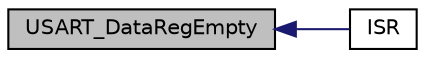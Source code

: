 digraph "USART_DataRegEmpty"
{
  edge [fontname="Helvetica",fontsize="10",labelfontname="Helvetica",labelfontsize="10"];
  node [fontname="Helvetica",fontsize="10",shape=record];
  rankdir="LR";
  Node1 [label="USART_DataRegEmpty",height=0.2,width=0.4,color="black", fillcolor="grey75", style="filled", fontcolor="black"];
  Node1 -> Node2 [dir="back",color="midnightblue",fontsize="10",style="solid",fontname="Helvetica"];
  Node2 [label="ISR",height=0.2,width=0.4,color="black", fillcolor="white", style="filled",URL="$_u_a_r_t_8c.html#abbfd0611f43db59ea4fdb1ea434cf017",tooltip="Data register empty interrupt service routine. "];
}
